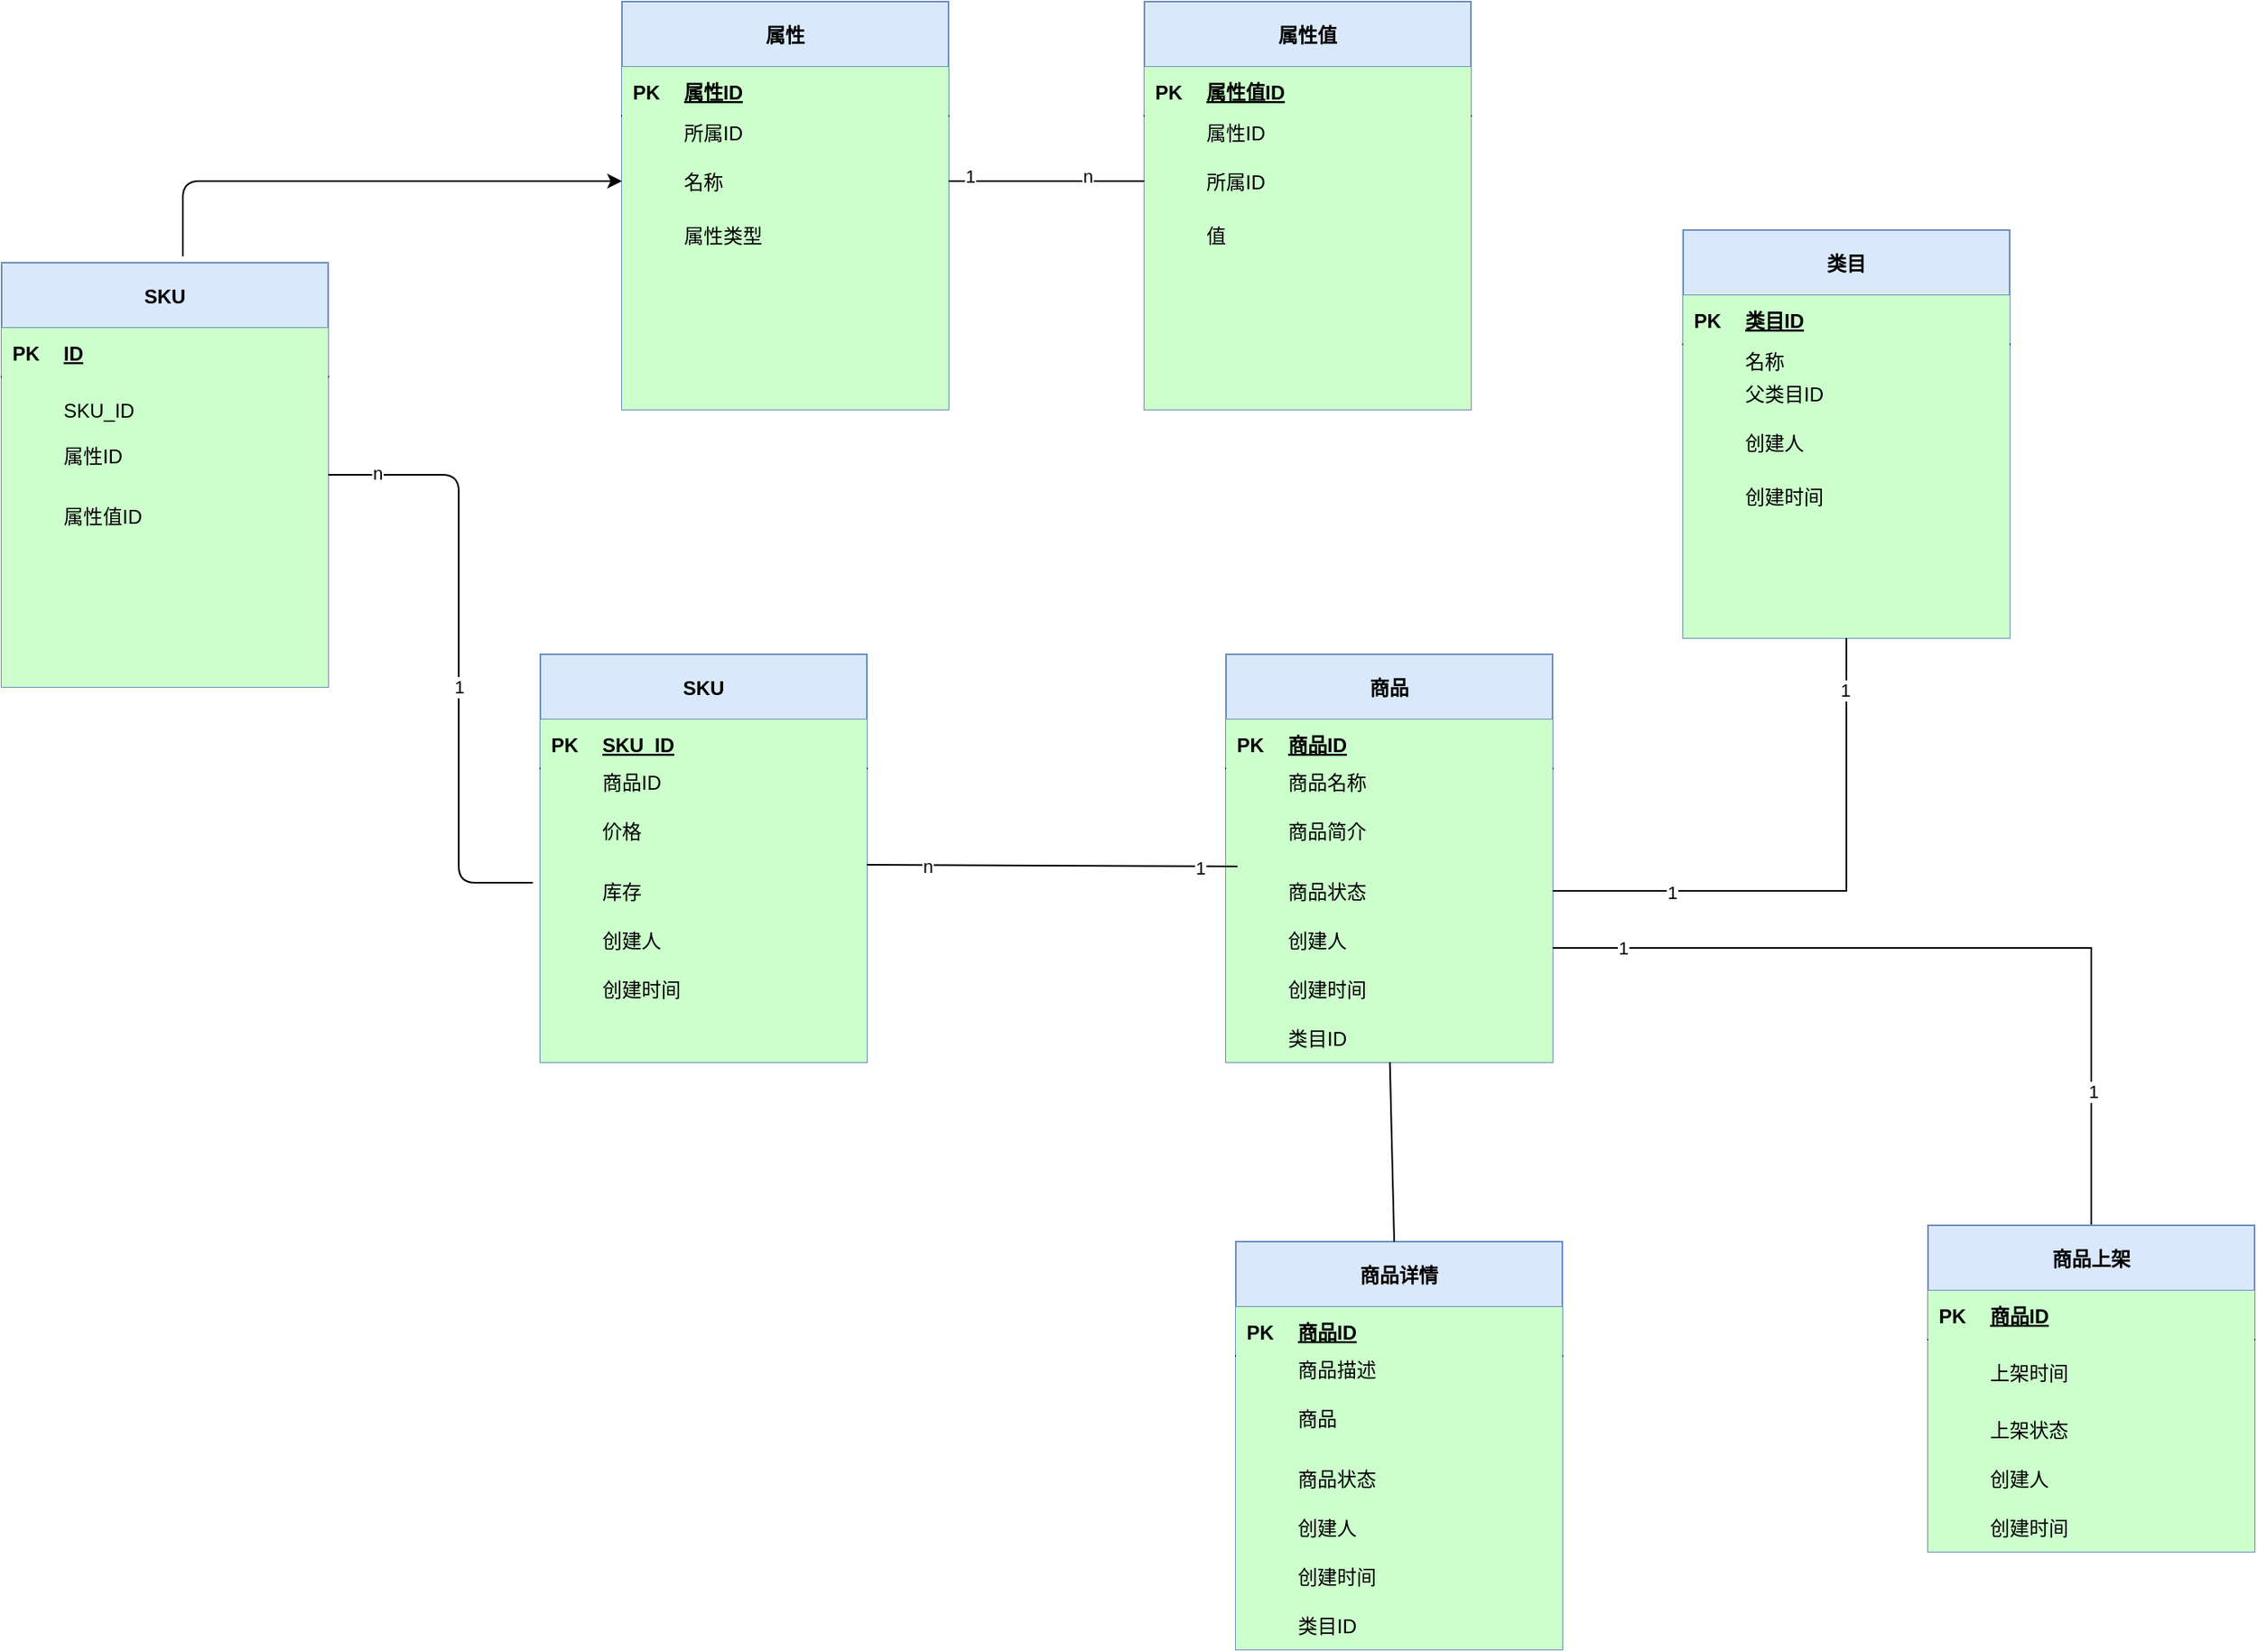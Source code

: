 <mxfile version="13.7.5" type="github">
  <diagram name="Page-1" id="efa7a0a1-bf9b-a30e-e6df-94a7791c09e9">
    <mxGraphModel dx="1424" dy="1853" grid="1" gridSize="10" guides="1" tooltips="1" connect="1" arrows="1" fold="1" page="1" pageScale="1" pageWidth="826" pageHeight="1169" background="#ffffff" math="0" shadow="0">
      <root>
        <mxCell id="0" />
        <mxCell id="1" parent="0" />
        <mxCell id="qIVOGHb0BJN2lnLGOt8N-184" value="SKU" style="shape=table;startSize=40;container=1;collapsible=1;childLayout=tableLayout;fixedRows=1;rowLines=0;fontStyle=1;align=center;resizeLast=1;fillColor=#dae8fc;strokeColor=#6c8ebf;" parent="1" vertex="1">
          <mxGeometry x="890" y="350" width="200" height="250" as="geometry" />
        </mxCell>
        <mxCell id="qIVOGHb0BJN2lnLGOt8N-185" value="" style="shape=partialRectangle;collapsible=0;dropTarget=0;pointerEvents=0;top=0;left=0;bottom=1;right=0;points=[[0,0.5],[1,0.5]];portConstraint=eastwest;fillColor=#CCFFCC;" parent="qIVOGHb0BJN2lnLGOt8N-184" vertex="1">
          <mxGeometry y="40" width="200" height="30" as="geometry" />
        </mxCell>
        <mxCell id="qIVOGHb0BJN2lnLGOt8N-186" value="PK" style="shape=partialRectangle;connectable=0;top=0;left=0;bottom=0;right=0;fontStyle=1;overflow=hidden;fillColor=#CCFFCC;" parent="qIVOGHb0BJN2lnLGOt8N-185" vertex="1">
          <mxGeometry width="30" height="30" as="geometry" />
        </mxCell>
        <mxCell id="qIVOGHb0BJN2lnLGOt8N-187" value="SKU_ID" style="shape=partialRectangle;connectable=0;top=0;left=0;bottom=0;right=0;align=left;spacingLeft=6;fontStyle=5;overflow=hidden;fillColor=#CCFFCC;" parent="qIVOGHb0BJN2lnLGOt8N-185" vertex="1">
          <mxGeometry x="30" width="170" height="30" as="geometry" />
        </mxCell>
        <mxCell id="qIVOGHb0BJN2lnLGOt8N-188" value="" style="shape=partialRectangle;collapsible=0;dropTarget=0;pointerEvents=0;top=0;left=0;bottom=0;right=0;points=[[0,0.5],[1,0.5]];portConstraint=eastwest;fillColor=#CCFFCC;" parent="qIVOGHb0BJN2lnLGOt8N-184" vertex="1">
          <mxGeometry y="70" width="200" height="30" as="geometry" />
        </mxCell>
        <mxCell id="qIVOGHb0BJN2lnLGOt8N-189" value="" style="shape=partialRectangle;connectable=0;top=0;left=0;bottom=0;right=0;editable=1;overflow=hidden;fillColor=#CCFFCC;" parent="qIVOGHb0BJN2lnLGOt8N-188" vertex="1">
          <mxGeometry width="30" height="30" as="geometry" />
        </mxCell>
        <mxCell id="qIVOGHb0BJN2lnLGOt8N-190" value="商品ID&#xa;" style="shape=partialRectangle;connectable=0;top=0;left=0;bottom=0;right=0;align=left;spacingLeft=6;overflow=hidden;fillColor=#CCFFCC;" parent="qIVOGHb0BJN2lnLGOt8N-188" vertex="1">
          <mxGeometry x="30" width="170" height="30" as="geometry" />
        </mxCell>
        <mxCell id="qIVOGHb0BJN2lnLGOt8N-191" value="" style="shape=partialRectangle;collapsible=0;dropTarget=0;pointerEvents=0;top=0;left=0;bottom=0;right=0;points=[[0,0.5],[1,0.5]];portConstraint=eastwest;fillColor=#CCFFCC;" parent="qIVOGHb0BJN2lnLGOt8N-184" vertex="1">
          <mxGeometry y="100" width="200" height="30" as="geometry" />
        </mxCell>
        <mxCell id="qIVOGHb0BJN2lnLGOt8N-192" value="" style="shape=partialRectangle;connectable=0;top=0;left=0;bottom=0;right=0;editable=1;overflow=hidden;fillColor=#CCFFCC;" parent="qIVOGHb0BJN2lnLGOt8N-191" vertex="1">
          <mxGeometry width="30" height="30" as="geometry" />
        </mxCell>
        <mxCell id="qIVOGHb0BJN2lnLGOt8N-193" value="价格&#xa;" style="shape=partialRectangle;connectable=0;top=0;left=0;bottom=0;right=0;align=left;spacingLeft=6;overflow=hidden;fillColor=#CCFFCC;" parent="qIVOGHb0BJN2lnLGOt8N-191" vertex="1">
          <mxGeometry x="30" width="170" height="30" as="geometry" />
        </mxCell>
        <mxCell id="qIVOGHb0BJN2lnLGOt8N-194" value="" style="shape=partialRectangle;collapsible=0;dropTarget=0;pointerEvents=0;top=0;left=0;bottom=0;right=0;points=[[0,0.5],[1,0.5]];portConstraint=eastwest;fillColor=#CCFFCC;" parent="qIVOGHb0BJN2lnLGOt8N-184" vertex="1">
          <mxGeometry y="130" width="200" height="30" as="geometry" />
        </mxCell>
        <mxCell id="qIVOGHb0BJN2lnLGOt8N-195" value="" style="shape=partialRectangle;connectable=0;top=0;left=0;bottom=0;right=0;editable=1;overflow=hidden;fillColor=#CCFFCC;" parent="qIVOGHb0BJN2lnLGOt8N-194" vertex="1">
          <mxGeometry width="30" height="30" as="geometry" />
        </mxCell>
        <mxCell id="qIVOGHb0BJN2lnLGOt8N-196" value="库存" style="shape=partialRectangle;connectable=0;top=0;left=0;bottom=0;right=0;align=left;spacingLeft=6;overflow=hidden;fillColor=#CCFFCC;" parent="qIVOGHb0BJN2lnLGOt8N-194" vertex="1">
          <mxGeometry x="30" width="170" height="30" as="geometry" />
        </mxCell>
        <mxCell id="qIVOGHb0BJN2lnLGOt8N-200" value="" style="shape=partialRectangle;collapsible=0;dropTarget=0;pointerEvents=0;top=0;left=0;bottom=0;right=0;points=[[0,0.5],[1,0.5]];portConstraint=eastwest;fillColor=#CCFFCC;" parent="qIVOGHb0BJN2lnLGOt8N-184" vertex="1">
          <mxGeometry y="160" width="200" height="30" as="geometry" />
        </mxCell>
        <mxCell id="qIVOGHb0BJN2lnLGOt8N-201" value="" style="shape=partialRectangle;connectable=0;top=0;left=0;bottom=0;right=0;editable=1;overflow=hidden;fillColor=#CCFFCC;" parent="qIVOGHb0BJN2lnLGOt8N-200" vertex="1">
          <mxGeometry width="30" height="30" as="geometry" />
        </mxCell>
        <mxCell id="qIVOGHb0BJN2lnLGOt8N-202" value="创建人" style="shape=partialRectangle;connectable=0;top=0;left=0;bottom=0;right=0;align=left;spacingLeft=6;overflow=hidden;fillColor=#CCFFCC;labelBorderColor=none;" parent="qIVOGHb0BJN2lnLGOt8N-200" vertex="1">
          <mxGeometry x="30" width="170" height="30" as="geometry" />
        </mxCell>
        <mxCell id="qIVOGHb0BJN2lnLGOt8N-203" value="" style="shape=partialRectangle;collapsible=0;dropTarget=0;pointerEvents=0;top=0;left=0;bottom=0;right=0;points=[[0,0.5],[1,0.5]];portConstraint=eastwest;fillColor=#CCFFCC;" parent="qIVOGHb0BJN2lnLGOt8N-184" vertex="1">
          <mxGeometry y="190" width="200" height="30" as="geometry" />
        </mxCell>
        <mxCell id="qIVOGHb0BJN2lnLGOt8N-204" value="" style="shape=partialRectangle;connectable=0;top=0;left=0;bottom=0;right=0;editable=1;overflow=hidden;fillColor=#CCFFCC;" parent="qIVOGHb0BJN2lnLGOt8N-203" vertex="1">
          <mxGeometry width="30" height="30" as="geometry" />
        </mxCell>
        <mxCell id="qIVOGHb0BJN2lnLGOt8N-205" value="创建时间" style="shape=partialRectangle;connectable=0;top=0;left=0;bottom=0;right=0;align=left;spacingLeft=6;overflow=hidden;fillColor=#CCFFCC;" parent="qIVOGHb0BJN2lnLGOt8N-203" vertex="1">
          <mxGeometry x="30" width="170" height="30" as="geometry" />
        </mxCell>
        <mxCell id="qIVOGHb0BJN2lnLGOt8N-197" value="" style="shape=partialRectangle;collapsible=0;dropTarget=0;pointerEvents=0;top=0;left=0;bottom=0;right=0;points=[[0,0.5],[1,0.5]];portConstraint=eastwest;fillColor=#CCFFCC;" parent="qIVOGHb0BJN2lnLGOt8N-184" vertex="1">
          <mxGeometry y="220" width="200" height="30" as="geometry" />
        </mxCell>
        <mxCell id="qIVOGHb0BJN2lnLGOt8N-198" value="" style="shape=partialRectangle;connectable=0;top=0;left=0;bottom=0;right=0;editable=1;overflow=hidden;fillColor=#CCFFCC;" parent="qIVOGHb0BJN2lnLGOt8N-197" vertex="1">
          <mxGeometry width="30" height="30" as="geometry" />
        </mxCell>
        <mxCell id="qIVOGHb0BJN2lnLGOt8N-199" value="" style="shape=partialRectangle;connectable=0;top=0;left=0;bottom=0;right=0;align=left;spacingLeft=6;overflow=hidden;fillColor=#CCFFCC;" parent="qIVOGHb0BJN2lnLGOt8N-197" vertex="1">
          <mxGeometry x="30" width="170" height="30" as="geometry" />
        </mxCell>
        <mxCell id="qIVOGHb0BJN2lnLGOt8N-303" style="edgeStyle=none;rounded=1;orthogonalLoop=1;jettySize=auto;html=1;entryX=0;entryY=0.5;entryDx=0;entryDy=0;startSize=40;" parent="qIVOGHb0BJN2lnLGOt8N-184" source="qIVOGHb0BJN2lnLGOt8N-194" target="qIVOGHb0BJN2lnLGOt8N-194" edge="1">
          <mxGeometry relative="1" as="geometry" />
        </mxCell>
        <mxCell id="qIVOGHb0BJN2lnLGOt8N-162" value="商品" style="shape=table;startSize=40;container=1;collapsible=1;childLayout=tableLayout;fixedRows=1;rowLines=0;fontStyle=1;align=center;resizeLast=1;fillColor=#dae8fc;strokeColor=#6c8ebf;" parent="1" vertex="1">
          <mxGeometry x="1310" y="350" width="200" height="250" as="geometry" />
        </mxCell>
        <mxCell id="qIVOGHb0BJN2lnLGOt8N-163" value="" style="shape=partialRectangle;collapsible=0;dropTarget=0;pointerEvents=0;top=0;left=0;bottom=1;right=0;points=[[0,0.5],[1,0.5]];portConstraint=eastwest;fillColor=#CCFFCC;" parent="qIVOGHb0BJN2lnLGOt8N-162" vertex="1">
          <mxGeometry y="40" width="200" height="30" as="geometry" />
        </mxCell>
        <mxCell id="qIVOGHb0BJN2lnLGOt8N-164" value="PK" style="shape=partialRectangle;connectable=0;top=0;left=0;bottom=0;right=0;fontStyle=1;overflow=hidden;fillColor=#CCFFCC;" parent="qIVOGHb0BJN2lnLGOt8N-163" vertex="1">
          <mxGeometry width="30" height="30" as="geometry" />
        </mxCell>
        <mxCell id="qIVOGHb0BJN2lnLGOt8N-165" value="商品ID" style="shape=partialRectangle;connectable=0;top=0;left=0;bottom=0;right=0;align=left;spacingLeft=6;fontStyle=5;overflow=hidden;fillColor=#CCFFCC;" parent="qIVOGHb0BJN2lnLGOt8N-163" vertex="1">
          <mxGeometry x="30" width="170" height="30" as="geometry" />
        </mxCell>
        <mxCell id="qIVOGHb0BJN2lnLGOt8N-166" value="" style="shape=partialRectangle;collapsible=0;dropTarget=0;pointerEvents=0;top=0;left=0;bottom=0;right=0;points=[[0,0.5],[1,0.5]];portConstraint=eastwest;fillColor=#CCFFCC;" parent="qIVOGHb0BJN2lnLGOt8N-162" vertex="1">
          <mxGeometry y="70" width="200" height="30" as="geometry" />
        </mxCell>
        <mxCell id="qIVOGHb0BJN2lnLGOt8N-167" value="" style="shape=partialRectangle;connectable=0;top=0;left=0;bottom=0;right=0;editable=1;overflow=hidden;fillColor=#CCFFCC;" parent="qIVOGHb0BJN2lnLGOt8N-166" vertex="1">
          <mxGeometry width="30" height="30" as="geometry" />
        </mxCell>
        <mxCell id="qIVOGHb0BJN2lnLGOt8N-168" value="商品名称&#xa;" style="shape=partialRectangle;connectable=0;top=0;left=0;bottom=0;right=0;align=left;spacingLeft=6;overflow=hidden;fillColor=#CCFFCC;" parent="qIVOGHb0BJN2lnLGOt8N-166" vertex="1">
          <mxGeometry x="30" width="170" height="30" as="geometry" />
        </mxCell>
        <mxCell id="qIVOGHb0BJN2lnLGOt8N-169" value="" style="shape=partialRectangle;collapsible=0;dropTarget=0;pointerEvents=0;top=0;left=0;bottom=0;right=0;points=[[0,0.5],[1,0.5]];portConstraint=eastwest;fillColor=#CCFFCC;" parent="qIVOGHb0BJN2lnLGOt8N-162" vertex="1">
          <mxGeometry y="100" width="200" height="30" as="geometry" />
        </mxCell>
        <mxCell id="qIVOGHb0BJN2lnLGOt8N-170" value="" style="shape=partialRectangle;connectable=0;top=0;left=0;bottom=0;right=0;editable=1;overflow=hidden;fillColor=#CCFFCC;" parent="qIVOGHb0BJN2lnLGOt8N-169" vertex="1">
          <mxGeometry width="30" height="30" as="geometry" />
        </mxCell>
        <mxCell id="qIVOGHb0BJN2lnLGOt8N-171" value="商品简介&#xa;" style="shape=partialRectangle;connectable=0;top=0;left=0;bottom=0;right=0;align=left;spacingLeft=6;overflow=hidden;fillColor=#CCFFCC;" parent="qIVOGHb0BJN2lnLGOt8N-169" vertex="1">
          <mxGeometry x="30" width="170" height="30" as="geometry" />
        </mxCell>
        <mxCell id="qIVOGHb0BJN2lnLGOt8N-172" value="" style="shape=partialRectangle;collapsible=0;dropTarget=0;pointerEvents=0;top=0;left=0;bottom=0;right=0;points=[[0,0.5],[1,0.5]];portConstraint=eastwest;fillColor=#CCFFCC;" parent="qIVOGHb0BJN2lnLGOt8N-162" vertex="1">
          <mxGeometry y="130" width="200" height="30" as="geometry" />
        </mxCell>
        <mxCell id="qIVOGHb0BJN2lnLGOt8N-173" value="" style="shape=partialRectangle;connectable=0;top=0;left=0;bottom=0;right=0;editable=1;overflow=hidden;fillColor=#CCFFCC;" parent="qIVOGHb0BJN2lnLGOt8N-172" vertex="1">
          <mxGeometry width="30" height="30" as="geometry" />
        </mxCell>
        <mxCell id="qIVOGHb0BJN2lnLGOt8N-174" value="商品状态" style="shape=partialRectangle;connectable=0;top=0;left=0;bottom=0;right=0;align=left;spacingLeft=6;overflow=hidden;fillColor=#CCFFCC;" parent="qIVOGHb0BJN2lnLGOt8N-172" vertex="1">
          <mxGeometry x="30" width="170" height="30" as="geometry" />
        </mxCell>
        <mxCell id="qIVOGHb0BJN2lnLGOt8N-178" value="" style="shape=partialRectangle;collapsible=0;dropTarget=0;pointerEvents=0;top=0;left=0;bottom=0;right=0;points=[[0,0.5],[1,0.5]];portConstraint=eastwest;fillColor=#CCFFCC;" parent="qIVOGHb0BJN2lnLGOt8N-162" vertex="1">
          <mxGeometry y="160" width="200" height="30" as="geometry" />
        </mxCell>
        <mxCell id="qIVOGHb0BJN2lnLGOt8N-179" value="" style="shape=partialRectangle;connectable=0;top=0;left=0;bottom=0;right=0;editable=1;overflow=hidden;fillColor=#CCFFCC;" parent="qIVOGHb0BJN2lnLGOt8N-178" vertex="1">
          <mxGeometry width="30" height="30" as="geometry" />
        </mxCell>
        <mxCell id="qIVOGHb0BJN2lnLGOt8N-180" value="创建人" style="shape=partialRectangle;connectable=0;top=0;left=0;bottom=0;right=0;align=left;spacingLeft=6;overflow=hidden;fillColor=#CCFFCC;" parent="qIVOGHb0BJN2lnLGOt8N-178" vertex="1">
          <mxGeometry x="30" width="170" height="30" as="geometry" />
        </mxCell>
        <mxCell id="qIVOGHb0BJN2lnLGOt8N-181" value="" style="shape=partialRectangle;collapsible=0;dropTarget=0;pointerEvents=0;top=0;left=0;bottom=0;right=0;points=[[0,0.5],[1,0.5]];portConstraint=eastwest;fillColor=#CCFFCC;" parent="qIVOGHb0BJN2lnLGOt8N-162" vertex="1">
          <mxGeometry y="190" width="200" height="30" as="geometry" />
        </mxCell>
        <mxCell id="qIVOGHb0BJN2lnLGOt8N-182" value="" style="shape=partialRectangle;connectable=0;top=0;left=0;bottom=0;right=0;editable=1;overflow=hidden;fillColor=#CCFFCC;" parent="qIVOGHb0BJN2lnLGOt8N-181" vertex="1">
          <mxGeometry width="30" height="30" as="geometry" />
        </mxCell>
        <mxCell id="qIVOGHb0BJN2lnLGOt8N-183" value="创建时间" style="shape=partialRectangle;connectable=0;top=0;left=0;bottom=0;right=0;align=left;spacingLeft=6;overflow=hidden;fillColor=#CCFFCC;" parent="qIVOGHb0BJN2lnLGOt8N-181" vertex="1">
          <mxGeometry x="30" width="170" height="30" as="geometry" />
        </mxCell>
        <mxCell id="qIVOGHb0BJN2lnLGOt8N-320" value="" style="shape=partialRectangle;collapsible=0;dropTarget=0;pointerEvents=0;fillColor=none;top=0;left=0;bottom=0;right=0;points=[[0,0.5],[1,0.5]];portConstraint=eastwest;strokeWidth=1;align=left;" parent="qIVOGHb0BJN2lnLGOt8N-162" vertex="1">
          <mxGeometry y="220" width="200" height="30" as="geometry" />
        </mxCell>
        <mxCell id="qIVOGHb0BJN2lnLGOt8N-321" value="" style="shape=partialRectangle;connectable=0;top=0;left=0;bottom=0;right=0;editable=1;overflow=hidden;fillColor=#CCFFCC;" parent="qIVOGHb0BJN2lnLGOt8N-320" vertex="1">
          <mxGeometry width="30" height="30" as="geometry" />
        </mxCell>
        <mxCell id="qIVOGHb0BJN2lnLGOt8N-322" value="类目ID" style="shape=partialRectangle;connectable=0;top=0;left=0;bottom=0;right=0;align=left;spacingLeft=6;overflow=hidden;strokeColor=#82b366;fillColor=#CCFFCC;" parent="qIVOGHb0BJN2lnLGOt8N-320" vertex="1">
          <mxGeometry x="30" width="170" height="30" as="geometry" />
        </mxCell>
        <mxCell id="qIVOGHb0BJN2lnLGOt8N-206" value="SKU" style="shape=table;startSize=40;container=1;collapsible=1;childLayout=tableLayout;fixedRows=1;rowLines=0;fontStyle=1;align=center;resizeLast=1;fillColor=#dae8fc;strokeColor=#6c8ebf;" parent="1" vertex="1">
          <mxGeometry x="560" y="110" width="200" height="260" as="geometry" />
        </mxCell>
        <mxCell id="qIVOGHb0BJN2lnLGOt8N-207" value="" style="shape=partialRectangle;collapsible=0;dropTarget=0;pointerEvents=0;top=0;left=0;bottom=1;right=0;points=[[0,0.5],[1,0.5]];portConstraint=eastwest;fillColor=#CCFFCC;" parent="qIVOGHb0BJN2lnLGOt8N-206" vertex="1">
          <mxGeometry y="40" width="200" height="30" as="geometry" />
        </mxCell>
        <mxCell id="qIVOGHb0BJN2lnLGOt8N-208" value="PK" style="shape=partialRectangle;connectable=0;top=0;left=0;bottom=0;right=0;fontStyle=1;overflow=hidden;fillColor=#CCFFCC;" parent="qIVOGHb0BJN2lnLGOt8N-207" vertex="1">
          <mxGeometry width="30" height="30" as="geometry" />
        </mxCell>
        <mxCell id="qIVOGHb0BJN2lnLGOt8N-209" value="ID" style="shape=partialRectangle;connectable=0;top=0;left=0;bottom=0;right=0;align=left;spacingLeft=6;fontStyle=5;overflow=hidden;fillColor=#CCFFCC;" parent="qIVOGHb0BJN2lnLGOt8N-207" vertex="1">
          <mxGeometry x="30" width="170" height="30" as="geometry" />
        </mxCell>
        <mxCell id="qIVOGHb0BJN2lnLGOt8N-210" value="" style="shape=partialRectangle;collapsible=0;dropTarget=0;pointerEvents=0;top=0;left=0;bottom=0;right=0;points=[[0,0.5],[1,0.5]];portConstraint=eastwest;fillColor=#CCFFCC;" parent="qIVOGHb0BJN2lnLGOt8N-206" vertex="1">
          <mxGeometry y="70" width="200" height="40" as="geometry" />
        </mxCell>
        <mxCell id="qIVOGHb0BJN2lnLGOt8N-211" value="" style="shape=partialRectangle;connectable=0;top=0;left=0;bottom=0;right=0;editable=1;overflow=hidden;fillColor=#CCFFCC;" parent="qIVOGHb0BJN2lnLGOt8N-210" vertex="1">
          <mxGeometry width="30" height="40" as="geometry" />
        </mxCell>
        <mxCell id="qIVOGHb0BJN2lnLGOt8N-212" value="SKU_ID" style="shape=partialRectangle;connectable=0;top=0;left=0;bottom=0;right=0;align=left;spacingLeft=6;overflow=hidden;strokeWidth=1;labelBorderColor=none;fillColor=none;" parent="qIVOGHb0BJN2lnLGOt8N-210" vertex="1">
          <mxGeometry x="30" width="170" height="40" as="geometry" />
        </mxCell>
        <mxCell id="qIVOGHb0BJN2lnLGOt8N-213" value="" style="shape=partialRectangle;collapsible=0;dropTarget=0;pointerEvents=0;top=0;left=0;bottom=0;right=0;points=[[0,0.5],[1,0.5]];portConstraint=eastwest;fillColor=#CCFFCC;" parent="qIVOGHb0BJN2lnLGOt8N-206" vertex="1">
          <mxGeometry y="110" width="200" height="30" as="geometry" />
        </mxCell>
        <mxCell id="qIVOGHb0BJN2lnLGOt8N-214" value="" style="shape=partialRectangle;connectable=0;top=0;left=0;bottom=0;right=0;editable=1;overflow=hidden;fillColor=#CCFFCC;" parent="qIVOGHb0BJN2lnLGOt8N-213" vertex="1">
          <mxGeometry width="30" height="30" as="geometry" />
        </mxCell>
        <mxCell id="qIVOGHb0BJN2lnLGOt8N-215" value="属性ID&#xa;" style="shape=partialRectangle;connectable=0;top=0;left=0;bottom=0;right=0;align=left;spacingLeft=6;overflow=hidden;fillColor=#CCFFCC;" parent="qIVOGHb0BJN2lnLGOt8N-213" vertex="1">
          <mxGeometry x="30" width="170" height="30" as="geometry" />
        </mxCell>
        <mxCell id="qIVOGHb0BJN2lnLGOt8N-216" value="" style="shape=partialRectangle;collapsible=0;dropTarget=0;pointerEvents=0;top=0;left=0;bottom=0;right=0;points=[[0,0.5],[1,0.5]];portConstraint=eastwest;fillColor=#CCFFCC;" parent="qIVOGHb0BJN2lnLGOt8N-206" vertex="1">
          <mxGeometry y="140" width="200" height="30" as="geometry" />
        </mxCell>
        <mxCell id="qIVOGHb0BJN2lnLGOt8N-217" value="" style="shape=partialRectangle;connectable=0;top=0;left=0;bottom=0;right=0;editable=1;overflow=hidden;fillColor=#CCFFCC;" parent="qIVOGHb0BJN2lnLGOt8N-216" vertex="1">
          <mxGeometry width="30" height="30" as="geometry" />
        </mxCell>
        <mxCell id="qIVOGHb0BJN2lnLGOt8N-218" value="属性值ID" style="shape=partialRectangle;connectable=0;top=0;left=0;bottom=0;right=0;align=left;spacingLeft=6;overflow=hidden;fillColor=#CCFFCC;" parent="qIVOGHb0BJN2lnLGOt8N-216" vertex="1">
          <mxGeometry x="30" width="170" height="30" as="geometry" />
        </mxCell>
        <mxCell id="qIVOGHb0BJN2lnLGOt8N-219" value="" style="shape=partialRectangle;collapsible=0;dropTarget=0;pointerEvents=0;top=0;left=0;bottom=0;right=0;points=[[0,0.5],[1,0.5]];portConstraint=eastwest;fillColor=#CCFFCC;" parent="qIVOGHb0BJN2lnLGOt8N-206" vertex="1">
          <mxGeometry y="170" width="200" height="30" as="geometry" />
        </mxCell>
        <mxCell id="qIVOGHb0BJN2lnLGOt8N-220" value="" style="shape=partialRectangle;connectable=0;top=0;left=0;bottom=0;right=0;editable=1;overflow=hidden;fillColor=#CCFFCC;" parent="qIVOGHb0BJN2lnLGOt8N-219" vertex="1">
          <mxGeometry width="30" height="30" as="geometry" />
        </mxCell>
        <mxCell id="qIVOGHb0BJN2lnLGOt8N-221" value="" style="shape=partialRectangle;connectable=0;top=0;left=0;bottom=0;right=0;align=left;spacingLeft=6;overflow=hidden;fillColor=#CCFFCC;labelBorderColor=none;" parent="qIVOGHb0BJN2lnLGOt8N-219" vertex="1">
          <mxGeometry x="30" width="170" height="30" as="geometry" />
        </mxCell>
        <mxCell id="qIVOGHb0BJN2lnLGOt8N-222" value="" style="shape=partialRectangle;collapsible=0;dropTarget=0;pointerEvents=0;top=0;left=0;bottom=0;right=0;points=[[0,0.5],[1,0.5]];portConstraint=eastwest;fillColor=#CCFFCC;" parent="qIVOGHb0BJN2lnLGOt8N-206" vertex="1">
          <mxGeometry y="200" width="200" height="30" as="geometry" />
        </mxCell>
        <mxCell id="qIVOGHb0BJN2lnLGOt8N-223" value="" style="shape=partialRectangle;connectable=0;top=0;left=0;bottom=0;right=0;editable=1;overflow=hidden;fillColor=#CCFFCC;" parent="qIVOGHb0BJN2lnLGOt8N-222" vertex="1">
          <mxGeometry width="30" height="30" as="geometry" />
        </mxCell>
        <mxCell id="qIVOGHb0BJN2lnLGOt8N-224" value="" style="shape=partialRectangle;connectable=0;top=0;left=0;bottom=0;right=0;align=left;spacingLeft=6;overflow=hidden;fillColor=#CCFFCC;" parent="qIVOGHb0BJN2lnLGOt8N-222" vertex="1">
          <mxGeometry x="30" width="170" height="30" as="geometry" />
        </mxCell>
        <mxCell id="qIVOGHb0BJN2lnLGOt8N-225" value="" style="shape=partialRectangle;collapsible=0;dropTarget=0;pointerEvents=0;top=0;left=0;bottom=0;right=0;points=[[0,0.5],[1,0.5]];portConstraint=eastwest;fillColor=#CCFFCC;" parent="qIVOGHb0BJN2lnLGOt8N-206" vertex="1">
          <mxGeometry y="230" width="200" height="30" as="geometry" />
        </mxCell>
        <mxCell id="qIVOGHb0BJN2lnLGOt8N-226" value="" style="shape=partialRectangle;connectable=0;top=0;left=0;bottom=0;right=0;editable=1;overflow=hidden;fillColor=#CCFFCC;" parent="qIVOGHb0BJN2lnLGOt8N-225" vertex="1">
          <mxGeometry width="30" height="30" as="geometry" />
        </mxCell>
        <mxCell id="qIVOGHb0BJN2lnLGOt8N-227" value="" style="shape=partialRectangle;connectable=0;top=0;left=0;bottom=0;right=0;align=left;spacingLeft=6;overflow=hidden;fillColor=#CCFFCC;" parent="qIVOGHb0BJN2lnLGOt8N-225" vertex="1">
          <mxGeometry x="30" width="170" height="30" as="geometry" />
        </mxCell>
        <mxCell id="qIVOGHb0BJN2lnLGOt8N-228" value="属性" style="shape=table;startSize=40;container=1;collapsible=1;childLayout=tableLayout;fixedRows=1;rowLines=0;fontStyle=1;align=center;resizeLast=1;fillColor=#dae8fc;strokeColor=#6c8ebf;" parent="1" vertex="1">
          <mxGeometry x="940" y="-50" width="200" height="250" as="geometry" />
        </mxCell>
        <mxCell id="qIVOGHb0BJN2lnLGOt8N-229" value="" style="shape=partialRectangle;collapsible=0;dropTarget=0;pointerEvents=0;top=0;left=0;bottom=1;right=0;points=[[0,0.5],[1,0.5]];portConstraint=eastwest;fillColor=#CCFFCC;" parent="qIVOGHb0BJN2lnLGOt8N-228" vertex="1">
          <mxGeometry y="40" width="200" height="30" as="geometry" />
        </mxCell>
        <mxCell id="qIVOGHb0BJN2lnLGOt8N-230" value="PK" style="shape=partialRectangle;connectable=0;top=0;left=0;bottom=0;right=0;fontStyle=1;overflow=hidden;fillColor=#CCFFCC;" parent="qIVOGHb0BJN2lnLGOt8N-229" vertex="1">
          <mxGeometry width="30" height="30" as="geometry" />
        </mxCell>
        <mxCell id="qIVOGHb0BJN2lnLGOt8N-231" value="属性ID" style="shape=partialRectangle;connectable=0;top=0;left=0;bottom=0;right=0;align=left;spacingLeft=6;fontStyle=5;overflow=hidden;fillColor=#CCFFCC;" parent="qIVOGHb0BJN2lnLGOt8N-229" vertex="1">
          <mxGeometry x="30" width="170" height="30" as="geometry" />
        </mxCell>
        <mxCell id="qIVOGHb0BJN2lnLGOt8N-238" value="" style="shape=partialRectangle;collapsible=0;dropTarget=0;pointerEvents=0;top=0;left=0;bottom=0;right=0;points=[[0,0.5],[1,0.5]];portConstraint=eastwest;fillColor=#CCFFCC;" parent="qIVOGHb0BJN2lnLGOt8N-228" vertex="1">
          <mxGeometry y="70" width="200" height="20" as="geometry" />
        </mxCell>
        <mxCell id="qIVOGHb0BJN2lnLGOt8N-239" value="" style="shape=partialRectangle;connectable=0;top=0;left=0;bottom=0;right=0;editable=1;overflow=hidden;fillColor=#CCFFCC;" parent="qIVOGHb0BJN2lnLGOt8N-238" vertex="1">
          <mxGeometry width="30" height="20" as="geometry" />
        </mxCell>
        <mxCell id="qIVOGHb0BJN2lnLGOt8N-240" value="所属ID" style="shape=partialRectangle;connectable=0;top=0;left=0;bottom=0;right=0;align=left;spacingLeft=6;overflow=hidden;fillColor=#CCFFCC;" parent="qIVOGHb0BJN2lnLGOt8N-238" vertex="1">
          <mxGeometry x="30" width="170" height="20" as="geometry" />
        </mxCell>
        <mxCell id="qIVOGHb0BJN2lnLGOt8N-232" value="" style="shape=partialRectangle;collapsible=0;dropTarget=0;pointerEvents=0;top=0;left=0;bottom=0;right=0;points=[[0,0.5],[1,0.5]];portConstraint=eastwest;fillColor=#CCFFCC;" parent="qIVOGHb0BJN2lnLGOt8N-228" vertex="1">
          <mxGeometry y="90" width="200" height="40" as="geometry" />
        </mxCell>
        <mxCell id="qIVOGHb0BJN2lnLGOt8N-233" value="" style="shape=partialRectangle;connectable=0;top=0;left=0;bottom=0;right=0;editable=1;overflow=hidden;fillColor=#CCFFCC;" parent="qIVOGHb0BJN2lnLGOt8N-232" vertex="1">
          <mxGeometry width="30" height="40" as="geometry" />
        </mxCell>
        <mxCell id="qIVOGHb0BJN2lnLGOt8N-234" value="名称" style="shape=partialRectangle;connectable=0;top=0;left=0;bottom=0;right=0;align=left;spacingLeft=6;overflow=hidden;strokeWidth=1;labelBorderColor=none;fillColor=none;" parent="qIVOGHb0BJN2lnLGOt8N-232" vertex="1">
          <mxGeometry x="30" width="170" height="40" as="geometry" />
        </mxCell>
        <mxCell id="qIVOGHb0BJN2lnLGOt8N-235" value="" style="shape=partialRectangle;collapsible=0;dropTarget=0;pointerEvents=0;top=0;left=0;bottom=0;right=0;points=[[0,0.5],[1,0.5]];portConstraint=eastwest;fillColor=#CCFFCC;" parent="qIVOGHb0BJN2lnLGOt8N-228" vertex="1">
          <mxGeometry y="130" width="200" height="40" as="geometry" />
        </mxCell>
        <mxCell id="qIVOGHb0BJN2lnLGOt8N-236" value="" style="shape=partialRectangle;connectable=0;top=0;left=0;bottom=0;right=0;editable=1;overflow=hidden;fillColor=#CCFFCC;" parent="qIVOGHb0BJN2lnLGOt8N-235" vertex="1">
          <mxGeometry width="30" height="40" as="geometry" />
        </mxCell>
        <mxCell id="qIVOGHb0BJN2lnLGOt8N-237" value="属性类型&#xa;" style="shape=partialRectangle;connectable=0;top=0;left=0;bottom=0;right=0;align=left;spacingLeft=6;overflow=hidden;fillColor=#CCFFCC;" parent="qIVOGHb0BJN2lnLGOt8N-235" vertex="1">
          <mxGeometry x="30" width="170" height="40" as="geometry" />
        </mxCell>
        <mxCell id="qIVOGHb0BJN2lnLGOt8N-241" value="" style="shape=partialRectangle;collapsible=0;dropTarget=0;pointerEvents=0;top=0;left=0;bottom=0;right=0;points=[[0,0.5],[1,0.5]];portConstraint=eastwest;fillColor=#CCFFCC;" parent="qIVOGHb0BJN2lnLGOt8N-228" vertex="1">
          <mxGeometry y="170" width="200" height="20" as="geometry" />
        </mxCell>
        <mxCell id="qIVOGHb0BJN2lnLGOt8N-242" value="" style="shape=partialRectangle;connectable=0;top=0;left=0;bottom=0;right=0;editable=1;overflow=hidden;fillColor=#CCFFCC;" parent="qIVOGHb0BJN2lnLGOt8N-241" vertex="1">
          <mxGeometry width="30" height="20" as="geometry" />
        </mxCell>
        <mxCell id="qIVOGHb0BJN2lnLGOt8N-243" value="" style="shape=partialRectangle;connectable=0;top=0;left=0;bottom=0;right=0;align=left;spacingLeft=6;overflow=hidden;fillColor=#CCFFCC;labelBorderColor=none;" parent="qIVOGHb0BJN2lnLGOt8N-241" vertex="1">
          <mxGeometry x="30" width="170" height="20" as="geometry" />
        </mxCell>
        <mxCell id="qIVOGHb0BJN2lnLGOt8N-244" value="" style="shape=partialRectangle;collapsible=0;dropTarget=0;pointerEvents=0;top=0;left=0;bottom=0;right=0;points=[[0,0.5],[1,0.5]];portConstraint=eastwest;fillColor=#CCFFCC;" parent="qIVOGHb0BJN2lnLGOt8N-228" vertex="1">
          <mxGeometry y="190" width="200" height="30" as="geometry" />
        </mxCell>
        <mxCell id="qIVOGHb0BJN2lnLGOt8N-245" value="" style="shape=partialRectangle;connectable=0;top=0;left=0;bottom=0;right=0;editable=1;overflow=hidden;fillColor=#CCFFCC;" parent="qIVOGHb0BJN2lnLGOt8N-244" vertex="1">
          <mxGeometry width="30" height="30" as="geometry" />
        </mxCell>
        <mxCell id="qIVOGHb0BJN2lnLGOt8N-246" value="" style="shape=partialRectangle;connectable=0;top=0;left=0;bottom=0;right=0;align=left;spacingLeft=6;overflow=hidden;fillColor=#CCFFCC;" parent="qIVOGHb0BJN2lnLGOt8N-244" vertex="1">
          <mxGeometry x="30" width="170" height="30" as="geometry" />
        </mxCell>
        <mxCell id="qIVOGHb0BJN2lnLGOt8N-247" value="" style="shape=partialRectangle;collapsible=0;dropTarget=0;pointerEvents=0;top=0;left=0;bottom=0;right=0;points=[[0,0.5],[1,0.5]];portConstraint=eastwest;fillColor=#CCFFCC;" parent="qIVOGHb0BJN2lnLGOt8N-228" vertex="1">
          <mxGeometry y="220" width="200" height="30" as="geometry" />
        </mxCell>
        <mxCell id="qIVOGHb0BJN2lnLGOt8N-248" value="" style="shape=partialRectangle;connectable=0;top=0;left=0;bottom=0;right=0;editable=1;overflow=hidden;fillColor=#CCFFCC;" parent="qIVOGHb0BJN2lnLGOt8N-247" vertex="1">
          <mxGeometry width="30" height="30" as="geometry" />
        </mxCell>
        <mxCell id="qIVOGHb0BJN2lnLGOt8N-249" value="" style="shape=partialRectangle;connectable=0;top=0;left=0;bottom=0;right=0;align=left;spacingLeft=6;overflow=hidden;fillColor=#CCFFCC;" parent="qIVOGHb0BJN2lnLGOt8N-247" vertex="1">
          <mxGeometry x="30" width="170" height="30" as="geometry" />
        </mxCell>
        <mxCell id="qIVOGHb0BJN2lnLGOt8N-250" value="属性值" style="shape=table;startSize=40;container=1;collapsible=1;childLayout=tableLayout;fixedRows=1;rowLines=0;fontStyle=1;align=center;resizeLast=1;fillColor=#dae8fc;strokeColor=#6c8ebf;" parent="1" vertex="1">
          <mxGeometry x="1260" y="-50" width="200" height="250" as="geometry" />
        </mxCell>
        <mxCell id="qIVOGHb0BJN2lnLGOt8N-251" value="" style="shape=partialRectangle;collapsible=0;dropTarget=0;pointerEvents=0;top=0;left=0;bottom=1;right=0;points=[[0,0.5],[1,0.5]];portConstraint=eastwest;fillColor=#CCFFCC;" parent="qIVOGHb0BJN2lnLGOt8N-250" vertex="1">
          <mxGeometry y="40" width="200" height="30" as="geometry" />
        </mxCell>
        <mxCell id="qIVOGHb0BJN2lnLGOt8N-252" value="PK" style="shape=partialRectangle;connectable=0;top=0;left=0;bottom=0;right=0;fontStyle=1;overflow=hidden;fillColor=#CCFFCC;" parent="qIVOGHb0BJN2lnLGOt8N-251" vertex="1">
          <mxGeometry width="30" height="30" as="geometry" />
        </mxCell>
        <mxCell id="qIVOGHb0BJN2lnLGOt8N-253" value="属性值ID" style="shape=partialRectangle;connectable=0;top=0;left=0;bottom=0;right=0;align=left;spacingLeft=6;fontStyle=5;overflow=hidden;fillColor=#CCFFCC;" parent="qIVOGHb0BJN2lnLGOt8N-251" vertex="1">
          <mxGeometry x="30" width="170" height="30" as="geometry" />
        </mxCell>
        <mxCell id="qIVOGHb0BJN2lnLGOt8N-254" value="" style="shape=partialRectangle;collapsible=0;dropTarget=0;pointerEvents=0;top=0;left=0;bottom=0;right=0;points=[[0,0.5],[1,0.5]];portConstraint=eastwest;fillColor=#CCFFCC;" parent="qIVOGHb0BJN2lnLGOt8N-250" vertex="1">
          <mxGeometry y="70" width="200" height="20" as="geometry" />
        </mxCell>
        <mxCell id="qIVOGHb0BJN2lnLGOt8N-255" value="" style="shape=partialRectangle;connectable=0;top=0;left=0;bottom=0;right=0;editable=1;overflow=hidden;fillColor=#CCFFCC;" parent="qIVOGHb0BJN2lnLGOt8N-254" vertex="1">
          <mxGeometry width="30" height="20" as="geometry" />
        </mxCell>
        <mxCell id="qIVOGHb0BJN2lnLGOt8N-256" value="属性ID" style="shape=partialRectangle;connectable=0;top=0;left=0;bottom=0;right=0;align=left;spacingLeft=6;overflow=hidden;fillColor=#CCFFCC;" parent="qIVOGHb0BJN2lnLGOt8N-254" vertex="1">
          <mxGeometry x="30" width="170" height="20" as="geometry" />
        </mxCell>
        <mxCell id="qIVOGHb0BJN2lnLGOt8N-257" value="" style="shape=partialRectangle;collapsible=0;dropTarget=0;pointerEvents=0;top=0;left=0;bottom=0;right=0;points=[[0,0.5],[1,0.5]];portConstraint=eastwest;fillColor=#CCFFCC;" parent="qIVOGHb0BJN2lnLGOt8N-250" vertex="1">
          <mxGeometry y="90" width="200" height="40" as="geometry" />
        </mxCell>
        <mxCell id="qIVOGHb0BJN2lnLGOt8N-258" value="" style="shape=partialRectangle;connectable=0;top=0;left=0;bottom=0;right=0;editable=1;overflow=hidden;fillColor=#CCFFCC;" parent="qIVOGHb0BJN2lnLGOt8N-257" vertex="1">
          <mxGeometry width="30" height="40" as="geometry" />
        </mxCell>
        <mxCell id="qIVOGHb0BJN2lnLGOt8N-259" value="所属ID" style="shape=partialRectangle;connectable=0;top=0;left=0;bottom=0;right=0;align=left;spacingLeft=6;overflow=hidden;strokeWidth=1;labelBorderColor=none;fillColor=none;" parent="qIVOGHb0BJN2lnLGOt8N-257" vertex="1">
          <mxGeometry x="30" width="170" height="40" as="geometry" />
        </mxCell>
        <mxCell id="qIVOGHb0BJN2lnLGOt8N-260" value="" style="shape=partialRectangle;collapsible=0;dropTarget=0;pointerEvents=0;top=0;left=0;bottom=0;right=0;points=[[0,0.5],[1,0.5]];portConstraint=eastwest;fillColor=#CCFFCC;" parent="qIVOGHb0BJN2lnLGOt8N-250" vertex="1">
          <mxGeometry y="130" width="200" height="40" as="geometry" />
        </mxCell>
        <mxCell id="qIVOGHb0BJN2lnLGOt8N-261" value="" style="shape=partialRectangle;connectable=0;top=0;left=0;bottom=0;right=0;editable=1;overflow=hidden;fillColor=#CCFFCC;" parent="qIVOGHb0BJN2lnLGOt8N-260" vertex="1">
          <mxGeometry width="30" height="40" as="geometry" />
        </mxCell>
        <mxCell id="qIVOGHb0BJN2lnLGOt8N-262" value="值&#xa;" style="shape=partialRectangle;connectable=0;top=0;left=0;bottom=0;right=0;align=left;spacingLeft=6;overflow=hidden;fillColor=#CCFFCC;" parent="qIVOGHb0BJN2lnLGOt8N-260" vertex="1">
          <mxGeometry x="30" width="170" height="40" as="geometry" />
        </mxCell>
        <mxCell id="qIVOGHb0BJN2lnLGOt8N-263" value="" style="shape=partialRectangle;collapsible=0;dropTarget=0;pointerEvents=0;top=0;left=0;bottom=0;right=0;points=[[0,0.5],[1,0.5]];portConstraint=eastwest;fillColor=#CCFFCC;" parent="qIVOGHb0BJN2lnLGOt8N-250" vertex="1">
          <mxGeometry y="170" width="200" height="20" as="geometry" />
        </mxCell>
        <mxCell id="qIVOGHb0BJN2lnLGOt8N-264" value="" style="shape=partialRectangle;connectable=0;top=0;left=0;bottom=0;right=0;editable=1;overflow=hidden;fillColor=#CCFFCC;" parent="qIVOGHb0BJN2lnLGOt8N-263" vertex="1">
          <mxGeometry width="30" height="20" as="geometry" />
        </mxCell>
        <mxCell id="qIVOGHb0BJN2lnLGOt8N-265" value="" style="shape=partialRectangle;connectable=0;top=0;left=0;bottom=0;right=0;align=left;spacingLeft=6;overflow=hidden;fillColor=#CCFFCC;labelBorderColor=none;" parent="qIVOGHb0BJN2lnLGOt8N-263" vertex="1">
          <mxGeometry x="30" width="170" height="20" as="geometry" />
        </mxCell>
        <mxCell id="qIVOGHb0BJN2lnLGOt8N-266" value="" style="shape=partialRectangle;collapsible=0;dropTarget=0;pointerEvents=0;top=0;left=0;bottom=0;right=0;points=[[0,0.5],[1,0.5]];portConstraint=eastwest;fillColor=#CCFFCC;" parent="qIVOGHb0BJN2lnLGOt8N-250" vertex="1">
          <mxGeometry y="190" width="200" height="30" as="geometry" />
        </mxCell>
        <mxCell id="qIVOGHb0BJN2lnLGOt8N-267" value="" style="shape=partialRectangle;connectable=0;top=0;left=0;bottom=0;right=0;editable=1;overflow=hidden;fillColor=#CCFFCC;" parent="qIVOGHb0BJN2lnLGOt8N-266" vertex="1">
          <mxGeometry width="30" height="30" as="geometry" />
        </mxCell>
        <mxCell id="qIVOGHb0BJN2lnLGOt8N-268" value="" style="shape=partialRectangle;connectable=0;top=0;left=0;bottom=0;right=0;align=left;spacingLeft=6;overflow=hidden;fillColor=#CCFFCC;" parent="qIVOGHb0BJN2lnLGOt8N-266" vertex="1">
          <mxGeometry x="30" width="170" height="30" as="geometry" />
        </mxCell>
        <mxCell id="qIVOGHb0BJN2lnLGOt8N-269" value="" style="shape=partialRectangle;collapsible=0;dropTarget=0;pointerEvents=0;top=0;left=0;bottom=0;right=0;points=[[0,0.5],[1,0.5]];portConstraint=eastwest;fillColor=#CCFFCC;" parent="qIVOGHb0BJN2lnLGOt8N-250" vertex="1">
          <mxGeometry y="220" width="200" height="30" as="geometry" />
        </mxCell>
        <mxCell id="qIVOGHb0BJN2lnLGOt8N-270" value="" style="shape=partialRectangle;connectable=0;top=0;left=0;bottom=0;right=0;editable=1;overflow=hidden;fillColor=#CCFFCC;" parent="qIVOGHb0BJN2lnLGOt8N-269" vertex="1">
          <mxGeometry width="30" height="30" as="geometry" />
        </mxCell>
        <mxCell id="qIVOGHb0BJN2lnLGOt8N-271" value="" style="shape=partialRectangle;connectable=0;top=0;left=0;bottom=0;right=0;align=left;spacingLeft=6;overflow=hidden;fillColor=#CCFFCC;" parent="qIVOGHb0BJN2lnLGOt8N-269" vertex="1">
          <mxGeometry x="30" width="170" height="30" as="geometry" />
        </mxCell>
        <mxCell id="qIVOGHb0BJN2lnLGOt8N-294" value="" style="endArrow=none;html=1;rounded=0;exitX=1;exitY=0.967;exitDx=0;exitDy=0;exitPerimeter=0;" parent="1" source="qIVOGHb0BJN2lnLGOt8N-191" edge="1">
          <mxGeometry relative="1" as="geometry">
            <mxPoint x="1070" y="450" as="sourcePoint" />
            <mxPoint x="1317" y="480" as="targetPoint" />
            <Array as="points">
              <mxPoint x="1317" y="480" />
            </Array>
          </mxGeometry>
        </mxCell>
        <mxCell id="qIVOGHb0BJN2lnLGOt8N-295" value="n" style="edgeLabel;html=1;align=center;verticalAlign=middle;resizable=0;points=[];" parent="qIVOGHb0BJN2lnLGOt8N-294" vertex="1" connectable="0">
          <mxGeometry x="-0.674" y="-1" relative="1" as="geometry">
            <mxPoint as="offset" />
          </mxGeometry>
        </mxCell>
        <mxCell id="qIVOGHb0BJN2lnLGOt8N-296" value="1" style="edgeLabel;html=1;align=center;verticalAlign=middle;resizable=0;points=[];" parent="qIVOGHb0BJN2lnLGOt8N-294" vertex="1" connectable="0">
          <mxGeometry x="1" y="23" relative="1" as="geometry">
            <mxPoint x="-23" y="1" as="offset" />
          </mxGeometry>
        </mxCell>
        <mxCell id="qIVOGHb0BJN2lnLGOt8N-302" value="1" style="endArrow=none;html=1;exitX=1;exitY=0.5;exitDx=0;exitDy=0;rounded=1;" parent="1" source="qIVOGHb0BJN2lnLGOt8N-206" edge="1">
          <mxGeometry relative="1" as="geometry">
            <mxPoint x="760" y="235" as="sourcePoint" />
            <mxPoint x="850" y="490" as="targetPoint" />
            <Array as="points">
              <mxPoint x="840" y="240" />
              <mxPoint x="840" y="490" />
              <mxPoint x="890" y="490" />
            </Array>
          </mxGeometry>
        </mxCell>
        <mxCell id="qIVOGHb0BJN2lnLGOt8N-304" value="n" style="edgeLabel;html=1;align=center;verticalAlign=middle;resizable=0;points=[];" parent="qIVOGHb0BJN2lnLGOt8N-302" vertex="1" connectable="0">
          <mxGeometry x="-0.857" y="1" relative="1" as="geometry">
            <mxPoint as="offset" />
          </mxGeometry>
        </mxCell>
        <mxCell id="qIVOGHb0BJN2lnLGOt8N-307" style="edgeStyle=none;rounded=1;orthogonalLoop=1;jettySize=auto;html=1;entryX=0;entryY=0.5;entryDx=0;entryDy=0;startSize=40;exitX=0.555;exitY=-0.015;exitDx=0;exitDy=0;exitPerimeter=0;" parent="1" source="qIVOGHb0BJN2lnLGOt8N-206" target="qIVOGHb0BJN2lnLGOt8N-232" edge="1">
          <mxGeometry relative="1" as="geometry">
            <Array as="points">
              <mxPoint x="671" y="60" />
            </Array>
          </mxGeometry>
        </mxCell>
        <mxCell id="qIVOGHb0BJN2lnLGOt8N-311" value="" style="endArrow=none;html=1;rounded=0;exitX=1;exitY=0.5;exitDx=0;exitDy=0;" parent="1" source="qIVOGHb0BJN2lnLGOt8N-232" edge="1">
          <mxGeometry relative="1" as="geometry">
            <mxPoint x="1130" y="60" as="sourcePoint" />
            <mxPoint x="1260" y="60" as="targetPoint" />
          </mxGeometry>
        </mxCell>
        <mxCell id="qIVOGHb0BJN2lnLGOt8N-318" value="1" style="edgeLabel;html=1;align=center;verticalAlign=middle;resizable=0;points=[];" parent="qIVOGHb0BJN2lnLGOt8N-311" vertex="1" connectable="0">
          <mxGeometry x="-0.783" y="3" relative="1" as="geometry">
            <mxPoint as="offset" />
          </mxGeometry>
        </mxCell>
        <mxCell id="qIVOGHb0BJN2lnLGOt8N-319" value="n" style="edgeLabel;html=1;align=center;verticalAlign=middle;resizable=0;points=[];" parent="qIVOGHb0BJN2lnLGOt8N-311" vertex="1" connectable="0">
          <mxGeometry x="0.417" y="3" relative="1" as="geometry">
            <mxPoint as="offset" />
          </mxGeometry>
        </mxCell>
        <mxCell id="qIVOGHb0BJN2lnLGOt8N-272" value="类目" style="shape=table;startSize=40;container=1;collapsible=1;childLayout=tableLayout;fixedRows=1;rowLines=0;fontStyle=1;align=center;resizeLast=1;fillColor=#dae8fc;strokeColor=#6c8ebf;" parent="1" vertex="1">
          <mxGeometry x="1590" y="90" width="200" height="250" as="geometry" />
        </mxCell>
        <mxCell id="qIVOGHb0BJN2lnLGOt8N-273" value="" style="shape=partialRectangle;collapsible=0;dropTarget=0;pointerEvents=0;top=0;left=0;bottom=1;right=0;points=[[0,0.5],[1,0.5]];portConstraint=eastwest;fillColor=#CCFFCC;" parent="qIVOGHb0BJN2lnLGOt8N-272" vertex="1">
          <mxGeometry y="40" width="200" height="30" as="geometry" />
        </mxCell>
        <mxCell id="qIVOGHb0BJN2lnLGOt8N-274" value="PK" style="shape=partialRectangle;connectable=0;top=0;left=0;bottom=0;right=0;fontStyle=1;overflow=hidden;fillColor=#CCFFCC;" parent="qIVOGHb0BJN2lnLGOt8N-273" vertex="1">
          <mxGeometry width="30" height="30" as="geometry" />
        </mxCell>
        <mxCell id="qIVOGHb0BJN2lnLGOt8N-275" value="类目ID" style="shape=partialRectangle;connectable=0;top=0;left=0;bottom=0;right=0;align=left;spacingLeft=6;fontStyle=5;overflow=hidden;fillColor=#CCFFCC;" parent="qIVOGHb0BJN2lnLGOt8N-273" vertex="1">
          <mxGeometry x="30" width="170" height="30" as="geometry" />
        </mxCell>
        <mxCell id="qIVOGHb0BJN2lnLGOt8N-276" value="" style="shape=partialRectangle;collapsible=0;dropTarget=0;pointerEvents=0;top=0;left=0;bottom=0;right=0;points=[[0,0.5],[1,0.5]];portConstraint=eastwest;fillColor=#CCFFCC;" parent="qIVOGHb0BJN2lnLGOt8N-272" vertex="1">
          <mxGeometry y="70" width="200" height="20" as="geometry" />
        </mxCell>
        <mxCell id="qIVOGHb0BJN2lnLGOt8N-277" value="" style="shape=partialRectangle;connectable=0;top=0;left=0;bottom=0;right=0;editable=1;overflow=hidden;fillColor=#CCFFCC;" parent="qIVOGHb0BJN2lnLGOt8N-276" vertex="1">
          <mxGeometry width="30" height="20" as="geometry" />
        </mxCell>
        <mxCell id="qIVOGHb0BJN2lnLGOt8N-278" value="名称" style="shape=partialRectangle;connectable=0;top=0;left=0;bottom=0;right=0;align=left;spacingLeft=6;overflow=hidden;fillColor=#CCFFCC;" parent="qIVOGHb0BJN2lnLGOt8N-276" vertex="1">
          <mxGeometry x="30" width="170" height="20" as="geometry" />
        </mxCell>
        <mxCell id="qIVOGHb0BJN2lnLGOt8N-285" value="" style="shape=partialRectangle;collapsible=0;dropTarget=0;pointerEvents=0;top=0;left=0;bottom=0;right=0;points=[[0,0.5],[1,0.5]];portConstraint=eastwest;fillColor=#CCFFCC;" parent="qIVOGHb0BJN2lnLGOt8N-272" vertex="1">
          <mxGeometry y="90" width="200" height="20" as="geometry" />
        </mxCell>
        <mxCell id="qIVOGHb0BJN2lnLGOt8N-286" value="" style="shape=partialRectangle;connectable=0;top=0;left=0;bottom=0;right=0;editable=1;overflow=hidden;fillColor=#CCFFCC;" parent="qIVOGHb0BJN2lnLGOt8N-285" vertex="1">
          <mxGeometry width="30" height="20" as="geometry" />
        </mxCell>
        <mxCell id="qIVOGHb0BJN2lnLGOt8N-287" value="父类目ID" style="shape=partialRectangle;connectable=0;top=0;left=0;bottom=0;right=0;align=left;spacingLeft=6;overflow=hidden;fillColor=#CCFFCC;labelBorderColor=none;" parent="qIVOGHb0BJN2lnLGOt8N-285" vertex="1">
          <mxGeometry x="30" width="170" height="20" as="geometry" />
        </mxCell>
        <mxCell id="qIVOGHb0BJN2lnLGOt8N-279" value="" style="shape=partialRectangle;collapsible=0;dropTarget=0;pointerEvents=0;top=0;left=0;bottom=0;right=0;points=[[0,0.5],[1,0.5]];portConstraint=eastwest;fillColor=#CCFFCC;" parent="qIVOGHb0BJN2lnLGOt8N-272" vertex="1">
          <mxGeometry y="110" width="200" height="40" as="geometry" />
        </mxCell>
        <mxCell id="qIVOGHb0BJN2lnLGOt8N-280" value="" style="shape=partialRectangle;connectable=0;top=0;left=0;bottom=0;right=0;editable=1;overflow=hidden;fillColor=#CCFFCC;" parent="qIVOGHb0BJN2lnLGOt8N-279" vertex="1">
          <mxGeometry width="30" height="40" as="geometry" />
        </mxCell>
        <mxCell id="qIVOGHb0BJN2lnLGOt8N-281" value="创建人" style="shape=partialRectangle;connectable=0;top=0;left=0;bottom=0;right=0;align=left;spacingLeft=6;overflow=hidden;strokeWidth=1;labelBorderColor=none;fillColor=none;" parent="qIVOGHb0BJN2lnLGOt8N-279" vertex="1">
          <mxGeometry x="30" width="170" height="40" as="geometry" />
        </mxCell>
        <mxCell id="qIVOGHb0BJN2lnLGOt8N-282" value="" style="shape=partialRectangle;collapsible=0;dropTarget=0;pointerEvents=0;top=0;left=0;bottom=0;right=0;points=[[0,0.5],[1,0.5]];portConstraint=eastwest;fillColor=#CCFFCC;" parent="qIVOGHb0BJN2lnLGOt8N-272" vertex="1">
          <mxGeometry y="150" width="200" height="40" as="geometry" />
        </mxCell>
        <mxCell id="qIVOGHb0BJN2lnLGOt8N-283" value="" style="shape=partialRectangle;connectable=0;top=0;left=0;bottom=0;right=0;editable=1;overflow=hidden;fillColor=#CCFFCC;" parent="qIVOGHb0BJN2lnLGOt8N-282" vertex="1">
          <mxGeometry width="30" height="40" as="geometry" />
        </mxCell>
        <mxCell id="qIVOGHb0BJN2lnLGOt8N-284" value="创建时间&#xa;" style="shape=partialRectangle;connectable=0;top=0;left=0;bottom=0;right=0;align=left;spacingLeft=6;overflow=hidden;fillColor=#CCFFCC;" parent="qIVOGHb0BJN2lnLGOt8N-282" vertex="1">
          <mxGeometry x="30" width="170" height="40" as="geometry" />
        </mxCell>
        <mxCell id="qIVOGHb0BJN2lnLGOt8N-288" value="" style="shape=partialRectangle;collapsible=0;dropTarget=0;pointerEvents=0;top=0;left=0;bottom=0;right=0;points=[[0,0.5],[1,0.5]];portConstraint=eastwest;fillColor=#CCFFCC;" parent="qIVOGHb0BJN2lnLGOt8N-272" vertex="1">
          <mxGeometry y="190" width="200" height="30" as="geometry" />
        </mxCell>
        <mxCell id="qIVOGHb0BJN2lnLGOt8N-289" value="" style="shape=partialRectangle;connectable=0;top=0;left=0;bottom=0;right=0;editable=1;overflow=hidden;fillColor=#CCFFCC;" parent="qIVOGHb0BJN2lnLGOt8N-288" vertex="1">
          <mxGeometry width="30" height="30" as="geometry" />
        </mxCell>
        <mxCell id="qIVOGHb0BJN2lnLGOt8N-290" value="" style="shape=partialRectangle;connectable=0;top=0;left=0;bottom=0;right=0;align=left;spacingLeft=6;overflow=hidden;fillColor=#CCFFCC;" parent="qIVOGHb0BJN2lnLGOt8N-288" vertex="1">
          <mxGeometry x="30" width="170" height="30" as="geometry" />
        </mxCell>
        <mxCell id="qIVOGHb0BJN2lnLGOt8N-291" value="" style="shape=partialRectangle;collapsible=0;dropTarget=0;pointerEvents=0;top=0;left=0;bottom=0;right=0;points=[[0,0.5],[1,0.5]];portConstraint=eastwest;fillColor=#CCFFCC;" parent="qIVOGHb0BJN2lnLGOt8N-272" vertex="1">
          <mxGeometry y="220" width="200" height="30" as="geometry" />
        </mxCell>
        <mxCell id="qIVOGHb0BJN2lnLGOt8N-292" value="" style="shape=partialRectangle;connectable=0;top=0;left=0;bottom=0;right=0;editable=1;overflow=hidden;fillColor=#CCFFCC;" parent="qIVOGHb0BJN2lnLGOt8N-291" vertex="1">
          <mxGeometry width="30" height="30" as="geometry" />
        </mxCell>
        <mxCell id="qIVOGHb0BJN2lnLGOt8N-293" value="" style="shape=partialRectangle;connectable=0;top=0;left=0;bottom=0;right=0;align=left;spacingLeft=6;overflow=hidden;fillColor=#CCFFCC;" parent="qIVOGHb0BJN2lnLGOt8N-291" vertex="1">
          <mxGeometry x="30" width="170" height="30" as="geometry" />
        </mxCell>
        <mxCell id="qIVOGHb0BJN2lnLGOt8N-324" value="" style="endArrow=none;html=1;rounded=0;entryX=0.5;entryY=1;entryDx=0;entryDy=0;" parent="1" source="qIVOGHb0BJN2lnLGOt8N-172" target="qIVOGHb0BJN2lnLGOt8N-272" edge="1">
          <mxGeometry relative="1" as="geometry">
            <mxPoint x="1510" y="495" as="sourcePoint" />
            <mxPoint x="1670" y="495" as="targetPoint" />
            <Array as="points">
              <mxPoint x="1690" y="495" />
            </Array>
          </mxGeometry>
        </mxCell>
        <mxCell id="qIVOGHb0BJN2lnLGOt8N-325" value="1" style="edgeLabel;html=1;align=center;verticalAlign=middle;resizable=0;points=[];" parent="qIVOGHb0BJN2lnLGOt8N-324" vertex="1" connectable="0">
          <mxGeometry x="-0.564" y="-1" relative="1" as="geometry">
            <mxPoint as="offset" />
          </mxGeometry>
        </mxCell>
        <mxCell id="qIVOGHb0BJN2lnLGOt8N-326" value="1" style="edgeLabel;html=1;align=center;verticalAlign=middle;resizable=0;points=[];" parent="qIVOGHb0BJN2lnLGOt8N-324" vertex="1" connectable="0">
          <mxGeometry x="0.809" y="1" relative="1" as="geometry">
            <mxPoint as="offset" />
          </mxGeometry>
        </mxCell>
        <mxCell id="dsCXNzd8llGc-nTdz9Kb-28" value="" style="endArrow=none;html=1;rounded=0;entryX=0.5;entryY=0;entryDx=0;entryDy=0;" parent="1" target="dsCXNzd8llGc-nTdz9Kb-1" edge="1">
          <mxGeometry relative="1" as="geometry">
            <mxPoint x="1510" y="530" as="sourcePoint" />
            <mxPoint x="1580" y="600" as="targetPoint" />
            <Array as="points">
              <mxPoint x="1610" y="530" />
              <mxPoint x="1840" y="530" />
            </Array>
          </mxGeometry>
        </mxCell>
        <mxCell id="dsCXNzd8llGc-nTdz9Kb-29" value="1" style="edgeLabel;html=1;align=center;verticalAlign=middle;resizable=0;points=[];" parent="dsCXNzd8llGc-nTdz9Kb-28" vertex="1" connectable="0">
          <mxGeometry x="-0.829" relative="1" as="geometry">
            <mxPoint as="offset" />
          </mxGeometry>
        </mxCell>
        <mxCell id="dsCXNzd8llGc-nTdz9Kb-30" value="1" style="edgeLabel;html=1;align=center;verticalAlign=middle;resizable=0;points=[];" parent="dsCXNzd8llGc-nTdz9Kb-28" vertex="1" connectable="0">
          <mxGeometry x="0.671" y="1" relative="1" as="geometry">
            <mxPoint as="offset" />
          </mxGeometry>
        </mxCell>
        <mxCell id="dsCXNzd8llGc-nTdz9Kb-1" value="商品上架" style="shape=table;startSize=40;container=1;collapsible=1;childLayout=tableLayout;fixedRows=1;rowLines=0;fontStyle=1;align=center;resizeLast=1;fillColor=#dae8fc;strokeColor=#6c8ebf;" parent="1" vertex="1">
          <mxGeometry x="1740" y="700" width="200" height="200" as="geometry" />
        </mxCell>
        <mxCell id="dsCXNzd8llGc-nTdz9Kb-2" value="" style="shape=partialRectangle;collapsible=0;dropTarget=0;pointerEvents=0;top=0;left=0;bottom=1;right=0;points=[[0,0.5],[1,0.5]];portConstraint=eastwest;fillColor=#CCFFCC;" parent="dsCXNzd8llGc-nTdz9Kb-1" vertex="1">
          <mxGeometry y="40" width="200" height="30" as="geometry" />
        </mxCell>
        <mxCell id="dsCXNzd8llGc-nTdz9Kb-3" value="PK" style="shape=partialRectangle;connectable=0;top=0;left=0;bottom=0;right=0;fontStyle=1;overflow=hidden;fillColor=#CCFFCC;" parent="dsCXNzd8llGc-nTdz9Kb-2" vertex="1">
          <mxGeometry width="30" height="30" as="geometry" />
        </mxCell>
        <mxCell id="dsCXNzd8llGc-nTdz9Kb-4" value="商品ID" style="shape=partialRectangle;connectable=0;top=0;left=0;bottom=0;right=0;align=left;spacingLeft=6;fontStyle=5;overflow=hidden;fillColor=#CCFFCC;" parent="dsCXNzd8llGc-nTdz9Kb-2" vertex="1">
          <mxGeometry x="30" width="170" height="30" as="geometry" />
        </mxCell>
        <mxCell id="dsCXNzd8llGc-nTdz9Kb-14" value="" style="shape=partialRectangle;collapsible=0;dropTarget=0;pointerEvents=0;top=0;left=0;bottom=0;right=0;points=[[0,0.5],[1,0.5]];portConstraint=eastwest;fillColor=#CCFFCC;" parent="dsCXNzd8llGc-nTdz9Kb-1" vertex="1">
          <mxGeometry y="70" width="200" height="40" as="geometry" />
        </mxCell>
        <mxCell id="dsCXNzd8llGc-nTdz9Kb-15" value="" style="shape=partialRectangle;connectable=0;top=0;left=0;bottom=0;right=0;editable=1;overflow=hidden;fillColor=#CCFFCC;" parent="dsCXNzd8llGc-nTdz9Kb-14" vertex="1">
          <mxGeometry width="30" height="40" as="geometry" />
        </mxCell>
        <mxCell id="dsCXNzd8llGc-nTdz9Kb-16" value="上架时间" style="shape=partialRectangle;connectable=0;top=0;left=0;bottom=0;right=0;align=left;spacingLeft=6;overflow=hidden;fillColor=#CCFFCC;" parent="dsCXNzd8llGc-nTdz9Kb-14" vertex="1">
          <mxGeometry x="30" width="170" height="40" as="geometry" />
        </mxCell>
        <mxCell id="dsCXNzd8llGc-nTdz9Kb-23" value="" style="shape=partialRectangle;collapsible=0;dropTarget=0;pointerEvents=0;fillColor=none;top=0;left=0;bottom=0;right=0;points=[[0,0.5],[1,0.5]];portConstraint=eastwest;strokeWidth=1;align=left;" parent="dsCXNzd8llGc-nTdz9Kb-1" vertex="1">
          <mxGeometry y="110" width="200" height="30" as="geometry" />
        </mxCell>
        <mxCell id="dsCXNzd8llGc-nTdz9Kb-24" value="" style="shape=partialRectangle;connectable=0;top=0;left=0;bottom=0;right=0;editable=1;overflow=hidden;fillColor=#CCFFCC;" parent="dsCXNzd8llGc-nTdz9Kb-23" vertex="1">
          <mxGeometry width="30" height="30" as="geometry" />
        </mxCell>
        <mxCell id="dsCXNzd8llGc-nTdz9Kb-25" value="上架状态" style="shape=partialRectangle;connectable=0;top=0;left=0;bottom=0;right=0;align=left;spacingLeft=6;overflow=hidden;strokeColor=#82b366;fillColor=#CCFFCC;" parent="dsCXNzd8llGc-nTdz9Kb-23" vertex="1">
          <mxGeometry x="30" width="170" height="30" as="geometry" />
        </mxCell>
        <mxCell id="dsCXNzd8llGc-nTdz9Kb-17" value="" style="shape=partialRectangle;collapsible=0;dropTarget=0;pointerEvents=0;top=0;left=0;bottom=0;right=0;points=[[0,0.5],[1,0.5]];portConstraint=eastwest;fillColor=#CCFFCC;" parent="dsCXNzd8llGc-nTdz9Kb-1" vertex="1">
          <mxGeometry y="140" width="200" height="30" as="geometry" />
        </mxCell>
        <mxCell id="dsCXNzd8llGc-nTdz9Kb-18" value="" style="shape=partialRectangle;connectable=0;top=0;left=0;bottom=0;right=0;editable=1;overflow=hidden;fillColor=#CCFFCC;" parent="dsCXNzd8llGc-nTdz9Kb-17" vertex="1">
          <mxGeometry width="30" height="30" as="geometry" />
        </mxCell>
        <mxCell id="dsCXNzd8llGc-nTdz9Kb-19" value="创建人" style="shape=partialRectangle;connectable=0;top=0;left=0;bottom=0;right=0;align=left;spacingLeft=6;overflow=hidden;fillColor=#CCFFCC;" parent="dsCXNzd8llGc-nTdz9Kb-17" vertex="1">
          <mxGeometry x="30" width="170" height="30" as="geometry" />
        </mxCell>
        <mxCell id="dsCXNzd8llGc-nTdz9Kb-20" value="" style="shape=partialRectangle;collapsible=0;dropTarget=0;pointerEvents=0;top=0;left=0;bottom=0;right=0;points=[[0,0.5],[1,0.5]];portConstraint=eastwest;fillColor=#CCFFCC;" parent="dsCXNzd8llGc-nTdz9Kb-1" vertex="1">
          <mxGeometry y="170" width="200" height="30" as="geometry" />
        </mxCell>
        <mxCell id="dsCXNzd8llGc-nTdz9Kb-21" value="" style="shape=partialRectangle;connectable=0;top=0;left=0;bottom=0;right=0;editable=1;overflow=hidden;fillColor=#CCFFCC;" parent="dsCXNzd8llGc-nTdz9Kb-20" vertex="1">
          <mxGeometry width="30" height="30" as="geometry" />
        </mxCell>
        <mxCell id="dsCXNzd8llGc-nTdz9Kb-22" value="创建时间" style="shape=partialRectangle;connectable=0;top=0;left=0;bottom=0;right=0;align=left;spacingLeft=6;overflow=hidden;fillColor=#CCFFCC;" parent="dsCXNzd8llGc-nTdz9Kb-20" vertex="1">
          <mxGeometry x="30" width="170" height="30" as="geometry" />
        </mxCell>
        <mxCell id="fLH93Ka3nVB979V-HaJ9-1" value="商品详情" style="shape=table;startSize=40;container=1;collapsible=1;childLayout=tableLayout;fixedRows=1;rowLines=0;fontStyle=1;align=center;resizeLast=1;fillColor=#dae8fc;strokeColor=#6c8ebf;" vertex="1" parent="1">
          <mxGeometry x="1316" y="710" width="200" height="250" as="geometry" />
        </mxCell>
        <mxCell id="fLH93Ka3nVB979V-HaJ9-2" value="" style="shape=partialRectangle;collapsible=0;dropTarget=0;pointerEvents=0;top=0;left=0;bottom=1;right=0;points=[[0,0.5],[1,0.5]];portConstraint=eastwest;fillColor=#CCFFCC;" vertex="1" parent="fLH93Ka3nVB979V-HaJ9-1">
          <mxGeometry y="40" width="200" height="30" as="geometry" />
        </mxCell>
        <mxCell id="fLH93Ka3nVB979V-HaJ9-3" value="PK" style="shape=partialRectangle;connectable=0;top=0;left=0;bottom=0;right=0;fontStyle=1;overflow=hidden;fillColor=#CCFFCC;" vertex="1" parent="fLH93Ka3nVB979V-HaJ9-2">
          <mxGeometry width="30" height="30" as="geometry" />
        </mxCell>
        <mxCell id="fLH93Ka3nVB979V-HaJ9-4" value="商品ID" style="shape=partialRectangle;connectable=0;top=0;left=0;bottom=0;right=0;align=left;spacingLeft=6;fontStyle=5;overflow=hidden;fillColor=#CCFFCC;" vertex="1" parent="fLH93Ka3nVB979V-HaJ9-2">
          <mxGeometry x="30" width="170" height="30" as="geometry" />
        </mxCell>
        <mxCell id="fLH93Ka3nVB979V-HaJ9-5" value="" style="shape=partialRectangle;collapsible=0;dropTarget=0;pointerEvents=0;top=0;left=0;bottom=0;right=0;points=[[0,0.5],[1,0.5]];portConstraint=eastwest;fillColor=#CCFFCC;" vertex="1" parent="fLH93Ka3nVB979V-HaJ9-1">
          <mxGeometry y="70" width="200" height="30" as="geometry" />
        </mxCell>
        <mxCell id="fLH93Ka3nVB979V-HaJ9-6" value="" style="shape=partialRectangle;connectable=0;top=0;left=0;bottom=0;right=0;editable=1;overflow=hidden;fillColor=#CCFFCC;" vertex="1" parent="fLH93Ka3nVB979V-HaJ9-5">
          <mxGeometry width="30" height="30" as="geometry" />
        </mxCell>
        <mxCell id="fLH93Ka3nVB979V-HaJ9-7" value="商品描述&#xa;" style="shape=partialRectangle;connectable=0;top=0;left=0;bottom=0;right=0;align=left;spacingLeft=6;overflow=hidden;fillColor=#CCFFCC;" vertex="1" parent="fLH93Ka3nVB979V-HaJ9-5">
          <mxGeometry x="30" width="170" height="30" as="geometry" />
        </mxCell>
        <mxCell id="fLH93Ka3nVB979V-HaJ9-8" value="" style="shape=partialRectangle;collapsible=0;dropTarget=0;pointerEvents=0;top=0;left=0;bottom=0;right=0;points=[[0,0.5],[1,0.5]];portConstraint=eastwest;fillColor=#CCFFCC;" vertex="1" parent="fLH93Ka3nVB979V-HaJ9-1">
          <mxGeometry y="100" width="200" height="30" as="geometry" />
        </mxCell>
        <mxCell id="fLH93Ka3nVB979V-HaJ9-9" value="" style="shape=partialRectangle;connectable=0;top=0;left=0;bottom=0;right=0;editable=1;overflow=hidden;fillColor=#CCFFCC;" vertex="1" parent="fLH93Ka3nVB979V-HaJ9-8">
          <mxGeometry width="30" height="30" as="geometry" />
        </mxCell>
        <mxCell id="fLH93Ka3nVB979V-HaJ9-10" value="商品&#xa;" style="shape=partialRectangle;connectable=0;top=0;left=0;bottom=0;right=0;align=left;spacingLeft=6;overflow=hidden;fillColor=#CCFFCC;" vertex="1" parent="fLH93Ka3nVB979V-HaJ9-8">
          <mxGeometry x="30" width="170" height="30" as="geometry" />
        </mxCell>
        <mxCell id="fLH93Ka3nVB979V-HaJ9-11" value="" style="shape=partialRectangle;collapsible=0;dropTarget=0;pointerEvents=0;top=0;left=0;bottom=0;right=0;points=[[0,0.5],[1,0.5]];portConstraint=eastwest;fillColor=#CCFFCC;" vertex="1" parent="fLH93Ka3nVB979V-HaJ9-1">
          <mxGeometry y="130" width="200" height="30" as="geometry" />
        </mxCell>
        <mxCell id="fLH93Ka3nVB979V-HaJ9-12" value="" style="shape=partialRectangle;connectable=0;top=0;left=0;bottom=0;right=0;editable=1;overflow=hidden;fillColor=#CCFFCC;" vertex="1" parent="fLH93Ka3nVB979V-HaJ9-11">
          <mxGeometry width="30" height="30" as="geometry" />
        </mxCell>
        <mxCell id="fLH93Ka3nVB979V-HaJ9-13" value="商品状态" style="shape=partialRectangle;connectable=0;top=0;left=0;bottom=0;right=0;align=left;spacingLeft=6;overflow=hidden;fillColor=#CCFFCC;" vertex="1" parent="fLH93Ka3nVB979V-HaJ9-11">
          <mxGeometry x="30" width="170" height="30" as="geometry" />
        </mxCell>
        <mxCell id="fLH93Ka3nVB979V-HaJ9-14" value="" style="shape=partialRectangle;collapsible=0;dropTarget=0;pointerEvents=0;top=0;left=0;bottom=0;right=0;points=[[0,0.5],[1,0.5]];portConstraint=eastwest;fillColor=#CCFFCC;" vertex="1" parent="fLH93Ka3nVB979V-HaJ9-1">
          <mxGeometry y="160" width="200" height="30" as="geometry" />
        </mxCell>
        <mxCell id="fLH93Ka3nVB979V-HaJ9-15" value="" style="shape=partialRectangle;connectable=0;top=0;left=0;bottom=0;right=0;editable=1;overflow=hidden;fillColor=#CCFFCC;" vertex="1" parent="fLH93Ka3nVB979V-HaJ9-14">
          <mxGeometry width="30" height="30" as="geometry" />
        </mxCell>
        <mxCell id="fLH93Ka3nVB979V-HaJ9-16" value="创建人" style="shape=partialRectangle;connectable=0;top=0;left=0;bottom=0;right=0;align=left;spacingLeft=6;overflow=hidden;fillColor=#CCFFCC;" vertex="1" parent="fLH93Ka3nVB979V-HaJ9-14">
          <mxGeometry x="30" width="170" height="30" as="geometry" />
        </mxCell>
        <mxCell id="fLH93Ka3nVB979V-HaJ9-17" value="" style="shape=partialRectangle;collapsible=0;dropTarget=0;pointerEvents=0;top=0;left=0;bottom=0;right=0;points=[[0,0.5],[1,0.5]];portConstraint=eastwest;fillColor=#CCFFCC;" vertex="1" parent="fLH93Ka3nVB979V-HaJ9-1">
          <mxGeometry y="190" width="200" height="30" as="geometry" />
        </mxCell>
        <mxCell id="fLH93Ka3nVB979V-HaJ9-18" value="" style="shape=partialRectangle;connectable=0;top=0;left=0;bottom=0;right=0;editable=1;overflow=hidden;fillColor=#CCFFCC;" vertex="1" parent="fLH93Ka3nVB979V-HaJ9-17">
          <mxGeometry width="30" height="30" as="geometry" />
        </mxCell>
        <mxCell id="fLH93Ka3nVB979V-HaJ9-19" value="创建时间" style="shape=partialRectangle;connectable=0;top=0;left=0;bottom=0;right=0;align=left;spacingLeft=6;overflow=hidden;fillColor=#CCFFCC;" vertex="1" parent="fLH93Ka3nVB979V-HaJ9-17">
          <mxGeometry x="30" width="170" height="30" as="geometry" />
        </mxCell>
        <mxCell id="fLH93Ka3nVB979V-HaJ9-20" value="" style="shape=partialRectangle;collapsible=0;dropTarget=0;pointerEvents=0;fillColor=none;top=0;left=0;bottom=0;right=0;points=[[0,0.5],[1,0.5]];portConstraint=eastwest;strokeWidth=1;align=left;" vertex="1" parent="fLH93Ka3nVB979V-HaJ9-1">
          <mxGeometry y="220" width="200" height="30" as="geometry" />
        </mxCell>
        <mxCell id="fLH93Ka3nVB979V-HaJ9-21" value="" style="shape=partialRectangle;connectable=0;top=0;left=0;bottom=0;right=0;editable=1;overflow=hidden;fillColor=#CCFFCC;" vertex="1" parent="fLH93Ka3nVB979V-HaJ9-20">
          <mxGeometry width="30" height="30" as="geometry" />
        </mxCell>
        <mxCell id="fLH93Ka3nVB979V-HaJ9-22" value="类目ID" style="shape=partialRectangle;connectable=0;top=0;left=0;bottom=0;right=0;align=left;spacingLeft=6;overflow=hidden;strokeColor=#82b366;fillColor=#CCFFCC;" vertex="1" parent="fLH93Ka3nVB979V-HaJ9-20">
          <mxGeometry x="30" width="170" height="30" as="geometry" />
        </mxCell>
        <mxCell id="fLH93Ka3nVB979V-HaJ9-26" value="" style="endArrow=none;html=1;rounded=0;" edge="1" parent="1" source="qIVOGHb0BJN2lnLGOt8N-320" target="fLH93Ka3nVB979V-HaJ9-1">
          <mxGeometry relative="1" as="geometry">
            <mxPoint x="1180" y="790" as="sourcePoint" />
            <mxPoint x="1340" y="790" as="targetPoint" />
          </mxGeometry>
        </mxCell>
      </root>
    </mxGraphModel>
  </diagram>
</mxfile>
